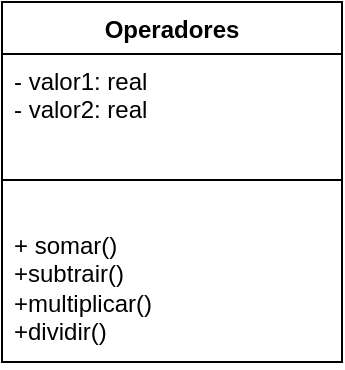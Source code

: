<mxfile version="24.6.4" type="device">
  <diagram name="Page-1" id="e7e014a7-5840-1c2e-5031-d8a46d1fe8dd">
    <mxGraphModel dx="1114" dy="835" grid="1" gridSize="10" guides="1" tooltips="1" connect="1" arrows="1" fold="1" page="1" pageScale="1" pageWidth="1169" pageHeight="826" background="none" math="0" shadow="0">
      <root>
        <mxCell id="0" />
        <mxCell id="1" parent="0" />
        <mxCell id="14GTDjrvo4SlPJNMRvC7-41" value="Operadores" style="swimlane;fontStyle=1;align=center;verticalAlign=top;childLayout=stackLayout;horizontal=1;startSize=26;horizontalStack=0;resizeParent=1;resizeParentMax=0;resizeLast=0;collapsible=1;marginBottom=0;whiteSpace=wrap;html=1;" parent="1" vertex="1">
          <mxGeometry x="220" y="190" width="170" height="180" as="geometry" />
        </mxCell>
        <mxCell id="14GTDjrvo4SlPJNMRvC7-42" value="- valor1: real&lt;div&gt;- valor2: real&lt;/div&gt;" style="text;strokeColor=none;fillColor=none;align=left;verticalAlign=top;spacingLeft=4;spacingRight=4;overflow=hidden;rotatable=0;points=[[0,0.5],[1,0.5]];portConstraint=eastwest;whiteSpace=wrap;html=1;" parent="14GTDjrvo4SlPJNMRvC7-41" vertex="1">
          <mxGeometry y="26" width="170" height="44" as="geometry" />
        </mxCell>
        <mxCell id="14GTDjrvo4SlPJNMRvC7-43" value="" style="line;strokeWidth=1;fillColor=none;align=left;verticalAlign=middle;spacingTop=-1;spacingLeft=3;spacingRight=3;rotatable=0;labelPosition=right;points=[];portConstraint=eastwest;strokeColor=inherit;" parent="14GTDjrvo4SlPJNMRvC7-41" vertex="1">
          <mxGeometry y="70" width="170" height="38" as="geometry" />
        </mxCell>
        <mxCell id="14GTDjrvo4SlPJNMRvC7-44" value="+ somar()&lt;div&gt;+subtrair()&lt;/div&gt;&lt;div&gt;+multiplicar()&lt;/div&gt;&lt;div&gt;+dividir()&lt;/div&gt;&lt;div&gt;&lt;br&gt;&lt;/div&gt;" style="text;strokeColor=none;fillColor=none;align=left;verticalAlign=top;spacingLeft=4;spacingRight=4;overflow=hidden;rotatable=0;points=[[0,0.5],[1,0.5]];portConstraint=eastwest;whiteSpace=wrap;html=1;" parent="14GTDjrvo4SlPJNMRvC7-41" vertex="1">
          <mxGeometry y="108" width="170" height="72" as="geometry" />
        </mxCell>
      </root>
    </mxGraphModel>
  </diagram>
</mxfile>
